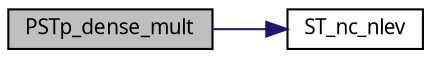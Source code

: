 digraph G
{
  edge [fontname="FreeSans.ttf",fontsize=10,labelfontname="FreeSans.ttf",labelfontsize=10];
  node [fontname="FreeSans.ttf",fontsize=10,shape=record];
  rankdir=LR;
  Node1 [label="PSTp_dense_mult",height=0.2,width=0.4,color="black", fillcolor="grey75", style="filled" fontcolor="black"];
  Node1 -> Node2 [color="midnightblue",fontsize=10,style="solid",fontname="FreeSans.ttf"];
  Node2 [label="ST_nc_nlev",height=0.2,width=0.4,color="black", fillcolor="white", style="filled",URL="$lmer_8c.html#3a7fab2a88117d83971db12f53eaa91e",tooltip="Populate the st, nc and nlev arrays."];
}
